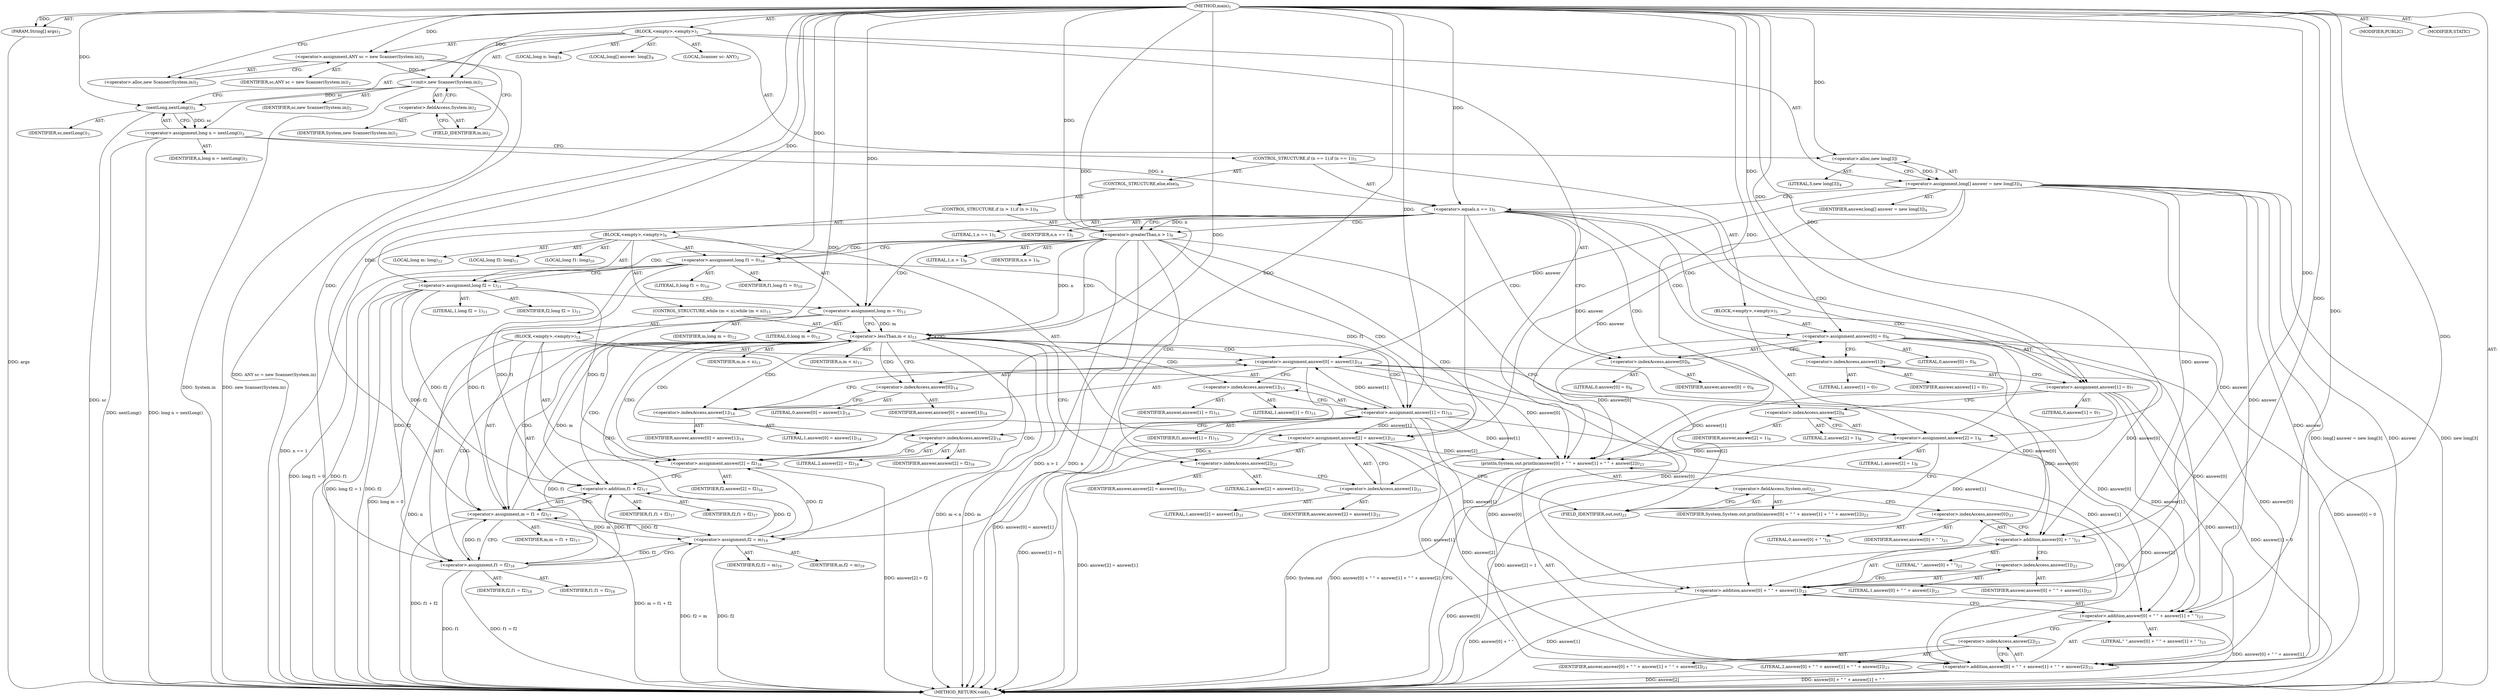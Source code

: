 digraph "main" {  
"19" [label = <(METHOD,main)<SUB>1</SUB>> ]
"20" [label = <(PARAM,String[] args)<SUB>1</SUB>> ]
"21" [label = <(BLOCK,&lt;empty&gt;,&lt;empty&gt;)<SUB>1</SUB>> ]
"4" [label = <(LOCAL,Scanner sc: ANY)<SUB>2</SUB>> ]
"22" [label = <(&lt;operator&gt;.assignment,ANY sc = new Scanner(System.in))<SUB>2</SUB>> ]
"23" [label = <(IDENTIFIER,sc,ANY sc = new Scanner(System.in))<SUB>2</SUB>> ]
"24" [label = <(&lt;operator&gt;.alloc,new Scanner(System.in))<SUB>2</SUB>> ]
"25" [label = <(&lt;init&gt;,new Scanner(System.in))<SUB>2</SUB>> ]
"3" [label = <(IDENTIFIER,sc,new Scanner(System.in))<SUB>2</SUB>> ]
"26" [label = <(&lt;operator&gt;.fieldAccess,System.in)<SUB>2</SUB>> ]
"27" [label = <(IDENTIFIER,System,new Scanner(System.in))<SUB>2</SUB>> ]
"28" [label = <(FIELD_IDENTIFIER,in,in)<SUB>2</SUB>> ]
"29" [label = <(LOCAL,long n: long)<SUB>3</SUB>> ]
"30" [label = <(&lt;operator&gt;.assignment,long n = nextLong())<SUB>3</SUB>> ]
"31" [label = <(IDENTIFIER,n,long n = nextLong())<SUB>3</SUB>> ]
"32" [label = <(nextLong,nextLong())<SUB>3</SUB>> ]
"33" [label = <(IDENTIFIER,sc,nextLong())<SUB>3</SUB>> ]
"34" [label = <(LOCAL,long[] answer: long[])<SUB>4</SUB>> ]
"35" [label = <(&lt;operator&gt;.assignment,long[] answer = new long[3])<SUB>4</SUB>> ]
"36" [label = <(IDENTIFIER,answer,long[] answer = new long[3])<SUB>4</SUB>> ]
"37" [label = <(&lt;operator&gt;.alloc,new long[3])> ]
"38" [label = <(LITERAL,3,new long[3])<SUB>4</SUB>> ]
"39" [label = <(CONTROL_STRUCTURE,if (n == 1),if (n == 1))<SUB>5</SUB>> ]
"40" [label = <(&lt;operator&gt;.equals,n == 1)<SUB>5</SUB>> ]
"41" [label = <(IDENTIFIER,n,n == 1)<SUB>5</SUB>> ]
"42" [label = <(LITERAL,1,n == 1)<SUB>5</SUB>> ]
"43" [label = <(BLOCK,&lt;empty&gt;,&lt;empty&gt;)<SUB>5</SUB>> ]
"44" [label = <(&lt;operator&gt;.assignment,answer[0] = 0)<SUB>6</SUB>> ]
"45" [label = <(&lt;operator&gt;.indexAccess,answer[0])<SUB>6</SUB>> ]
"46" [label = <(IDENTIFIER,answer,answer[0] = 0)<SUB>6</SUB>> ]
"47" [label = <(LITERAL,0,answer[0] = 0)<SUB>6</SUB>> ]
"48" [label = <(LITERAL,0,answer[0] = 0)<SUB>6</SUB>> ]
"49" [label = <(&lt;operator&gt;.assignment,answer[1] = 0)<SUB>7</SUB>> ]
"50" [label = <(&lt;operator&gt;.indexAccess,answer[1])<SUB>7</SUB>> ]
"51" [label = <(IDENTIFIER,answer,answer[1] = 0)<SUB>7</SUB>> ]
"52" [label = <(LITERAL,1,answer[1] = 0)<SUB>7</SUB>> ]
"53" [label = <(LITERAL,0,answer[1] = 0)<SUB>7</SUB>> ]
"54" [label = <(&lt;operator&gt;.assignment,answer[2] = 1)<SUB>8</SUB>> ]
"55" [label = <(&lt;operator&gt;.indexAccess,answer[2])<SUB>8</SUB>> ]
"56" [label = <(IDENTIFIER,answer,answer[2] = 1)<SUB>8</SUB>> ]
"57" [label = <(LITERAL,2,answer[2] = 1)<SUB>8</SUB>> ]
"58" [label = <(LITERAL,1,answer[2] = 1)<SUB>8</SUB>> ]
"59" [label = <(CONTROL_STRUCTURE,else,else)<SUB>9</SUB>> ]
"60" [label = <(CONTROL_STRUCTURE,if (n &gt; 1),if (n &gt; 1))<SUB>9</SUB>> ]
"61" [label = <(&lt;operator&gt;.greaterThan,n &gt; 1)<SUB>9</SUB>> ]
"62" [label = <(IDENTIFIER,n,n &gt; 1)<SUB>9</SUB>> ]
"63" [label = <(LITERAL,1,n &gt; 1)<SUB>9</SUB>> ]
"64" [label = <(BLOCK,&lt;empty&gt;,&lt;empty&gt;)<SUB>9</SUB>> ]
"65" [label = <(LOCAL,long f1: long)<SUB>10</SUB>> ]
"66" [label = <(&lt;operator&gt;.assignment,long f1 = 0)<SUB>10</SUB>> ]
"67" [label = <(IDENTIFIER,f1,long f1 = 0)<SUB>10</SUB>> ]
"68" [label = <(LITERAL,0,long f1 = 0)<SUB>10</SUB>> ]
"69" [label = <(LOCAL,long f2: long)<SUB>11</SUB>> ]
"70" [label = <(&lt;operator&gt;.assignment,long f2 = 1)<SUB>11</SUB>> ]
"71" [label = <(IDENTIFIER,f2,long f2 = 1)<SUB>11</SUB>> ]
"72" [label = <(LITERAL,1,long f2 = 1)<SUB>11</SUB>> ]
"73" [label = <(LOCAL,long m: long)<SUB>12</SUB>> ]
"74" [label = <(&lt;operator&gt;.assignment,long m = 0)<SUB>12</SUB>> ]
"75" [label = <(IDENTIFIER,m,long m = 0)<SUB>12</SUB>> ]
"76" [label = <(LITERAL,0,long m = 0)<SUB>12</SUB>> ]
"77" [label = <(CONTROL_STRUCTURE,while (m &lt; n),while (m &lt; n))<SUB>13</SUB>> ]
"78" [label = <(&lt;operator&gt;.lessThan,m &lt; n)<SUB>13</SUB>> ]
"79" [label = <(IDENTIFIER,m,m &lt; n)<SUB>13</SUB>> ]
"80" [label = <(IDENTIFIER,n,m &lt; n)<SUB>13</SUB>> ]
"81" [label = <(BLOCK,&lt;empty&gt;,&lt;empty&gt;)<SUB>13</SUB>> ]
"82" [label = <(&lt;operator&gt;.assignment,answer[0] = answer[1])<SUB>14</SUB>> ]
"83" [label = <(&lt;operator&gt;.indexAccess,answer[0])<SUB>14</SUB>> ]
"84" [label = <(IDENTIFIER,answer,answer[0] = answer[1])<SUB>14</SUB>> ]
"85" [label = <(LITERAL,0,answer[0] = answer[1])<SUB>14</SUB>> ]
"86" [label = <(&lt;operator&gt;.indexAccess,answer[1])<SUB>14</SUB>> ]
"87" [label = <(IDENTIFIER,answer,answer[0] = answer[1])<SUB>14</SUB>> ]
"88" [label = <(LITERAL,1,answer[0] = answer[1])<SUB>14</SUB>> ]
"89" [label = <(&lt;operator&gt;.assignment,answer[1] = f1)<SUB>15</SUB>> ]
"90" [label = <(&lt;operator&gt;.indexAccess,answer[1])<SUB>15</SUB>> ]
"91" [label = <(IDENTIFIER,answer,answer[1] = f1)<SUB>15</SUB>> ]
"92" [label = <(LITERAL,1,answer[1] = f1)<SUB>15</SUB>> ]
"93" [label = <(IDENTIFIER,f1,answer[1] = f1)<SUB>15</SUB>> ]
"94" [label = <(&lt;operator&gt;.assignment,answer[2] = f2)<SUB>16</SUB>> ]
"95" [label = <(&lt;operator&gt;.indexAccess,answer[2])<SUB>16</SUB>> ]
"96" [label = <(IDENTIFIER,answer,answer[2] = f2)<SUB>16</SUB>> ]
"97" [label = <(LITERAL,2,answer[2] = f2)<SUB>16</SUB>> ]
"98" [label = <(IDENTIFIER,f2,answer[2] = f2)<SUB>16</SUB>> ]
"99" [label = <(&lt;operator&gt;.assignment,m = f1 + f2)<SUB>17</SUB>> ]
"100" [label = <(IDENTIFIER,m,m = f1 + f2)<SUB>17</SUB>> ]
"101" [label = <(&lt;operator&gt;.addition,f1 + f2)<SUB>17</SUB>> ]
"102" [label = <(IDENTIFIER,f1,f1 + f2)<SUB>17</SUB>> ]
"103" [label = <(IDENTIFIER,f2,f1 + f2)<SUB>17</SUB>> ]
"104" [label = <(&lt;operator&gt;.assignment,f1 = f2)<SUB>18</SUB>> ]
"105" [label = <(IDENTIFIER,f1,f1 = f2)<SUB>18</SUB>> ]
"106" [label = <(IDENTIFIER,f2,f1 = f2)<SUB>18</SUB>> ]
"107" [label = <(&lt;operator&gt;.assignment,f2 = m)<SUB>19</SUB>> ]
"108" [label = <(IDENTIFIER,f2,f2 = m)<SUB>19</SUB>> ]
"109" [label = <(IDENTIFIER,m,f2 = m)<SUB>19</SUB>> ]
"110" [label = <(&lt;operator&gt;.assignment,answer[2] = answer[1])<SUB>21</SUB>> ]
"111" [label = <(&lt;operator&gt;.indexAccess,answer[2])<SUB>21</SUB>> ]
"112" [label = <(IDENTIFIER,answer,answer[2] = answer[1])<SUB>21</SUB>> ]
"113" [label = <(LITERAL,2,answer[2] = answer[1])<SUB>21</SUB>> ]
"114" [label = <(&lt;operator&gt;.indexAccess,answer[1])<SUB>21</SUB>> ]
"115" [label = <(IDENTIFIER,answer,answer[2] = answer[1])<SUB>21</SUB>> ]
"116" [label = <(LITERAL,1,answer[2] = answer[1])<SUB>21</SUB>> ]
"117" [label = <(println,System.out.println(answer[0] + &quot; &quot; + answer[1] + &quot; &quot; + answer[2]))<SUB>23</SUB>> ]
"118" [label = <(&lt;operator&gt;.fieldAccess,System.out)<SUB>23</SUB>> ]
"119" [label = <(IDENTIFIER,System,System.out.println(answer[0] + &quot; &quot; + answer[1] + &quot; &quot; + answer[2]))<SUB>23</SUB>> ]
"120" [label = <(FIELD_IDENTIFIER,out,out)<SUB>23</SUB>> ]
"121" [label = <(&lt;operator&gt;.addition,answer[0] + &quot; &quot; + answer[1] + &quot; &quot; + answer[2])<SUB>23</SUB>> ]
"122" [label = <(&lt;operator&gt;.addition,answer[0] + &quot; &quot; + answer[1] + &quot; &quot;)<SUB>23</SUB>> ]
"123" [label = <(&lt;operator&gt;.addition,answer[0] + &quot; &quot; + answer[1])<SUB>23</SUB>> ]
"124" [label = <(&lt;operator&gt;.addition,answer[0] + &quot; &quot;)<SUB>23</SUB>> ]
"125" [label = <(&lt;operator&gt;.indexAccess,answer[0])<SUB>23</SUB>> ]
"126" [label = <(IDENTIFIER,answer,answer[0] + &quot; &quot;)<SUB>23</SUB>> ]
"127" [label = <(LITERAL,0,answer[0] + &quot; &quot;)<SUB>23</SUB>> ]
"128" [label = <(LITERAL,&quot; &quot;,answer[0] + &quot; &quot;)<SUB>23</SUB>> ]
"129" [label = <(&lt;operator&gt;.indexAccess,answer[1])<SUB>23</SUB>> ]
"130" [label = <(IDENTIFIER,answer,answer[0] + &quot; &quot; + answer[1])<SUB>23</SUB>> ]
"131" [label = <(LITERAL,1,answer[0] + &quot; &quot; + answer[1])<SUB>23</SUB>> ]
"132" [label = <(LITERAL,&quot; &quot;,answer[0] + &quot; &quot; + answer[1] + &quot; &quot;)<SUB>23</SUB>> ]
"133" [label = <(&lt;operator&gt;.indexAccess,answer[2])<SUB>23</SUB>> ]
"134" [label = <(IDENTIFIER,answer,answer[0] + &quot; &quot; + answer[1] + &quot; &quot; + answer[2])<SUB>23</SUB>> ]
"135" [label = <(LITERAL,2,answer[0] + &quot; &quot; + answer[1] + &quot; &quot; + answer[2])<SUB>23</SUB>> ]
"136" [label = <(MODIFIER,PUBLIC)> ]
"137" [label = <(MODIFIER,STATIC)> ]
"138" [label = <(METHOD_RETURN,void)<SUB>1</SUB>> ]
  "19" -> "20"  [ label = "AST: "] 
  "19" -> "21"  [ label = "AST: "] 
  "19" -> "136"  [ label = "AST: "] 
  "19" -> "137"  [ label = "AST: "] 
  "19" -> "138"  [ label = "AST: "] 
  "21" -> "4"  [ label = "AST: "] 
  "21" -> "22"  [ label = "AST: "] 
  "21" -> "25"  [ label = "AST: "] 
  "21" -> "29"  [ label = "AST: "] 
  "21" -> "30"  [ label = "AST: "] 
  "21" -> "34"  [ label = "AST: "] 
  "21" -> "35"  [ label = "AST: "] 
  "21" -> "39"  [ label = "AST: "] 
  "21" -> "117"  [ label = "AST: "] 
  "22" -> "23"  [ label = "AST: "] 
  "22" -> "24"  [ label = "AST: "] 
  "25" -> "3"  [ label = "AST: "] 
  "25" -> "26"  [ label = "AST: "] 
  "26" -> "27"  [ label = "AST: "] 
  "26" -> "28"  [ label = "AST: "] 
  "30" -> "31"  [ label = "AST: "] 
  "30" -> "32"  [ label = "AST: "] 
  "32" -> "33"  [ label = "AST: "] 
  "35" -> "36"  [ label = "AST: "] 
  "35" -> "37"  [ label = "AST: "] 
  "37" -> "38"  [ label = "AST: "] 
  "39" -> "40"  [ label = "AST: "] 
  "39" -> "43"  [ label = "AST: "] 
  "39" -> "59"  [ label = "AST: "] 
  "40" -> "41"  [ label = "AST: "] 
  "40" -> "42"  [ label = "AST: "] 
  "43" -> "44"  [ label = "AST: "] 
  "43" -> "49"  [ label = "AST: "] 
  "43" -> "54"  [ label = "AST: "] 
  "44" -> "45"  [ label = "AST: "] 
  "44" -> "48"  [ label = "AST: "] 
  "45" -> "46"  [ label = "AST: "] 
  "45" -> "47"  [ label = "AST: "] 
  "49" -> "50"  [ label = "AST: "] 
  "49" -> "53"  [ label = "AST: "] 
  "50" -> "51"  [ label = "AST: "] 
  "50" -> "52"  [ label = "AST: "] 
  "54" -> "55"  [ label = "AST: "] 
  "54" -> "58"  [ label = "AST: "] 
  "55" -> "56"  [ label = "AST: "] 
  "55" -> "57"  [ label = "AST: "] 
  "59" -> "60"  [ label = "AST: "] 
  "60" -> "61"  [ label = "AST: "] 
  "60" -> "64"  [ label = "AST: "] 
  "61" -> "62"  [ label = "AST: "] 
  "61" -> "63"  [ label = "AST: "] 
  "64" -> "65"  [ label = "AST: "] 
  "64" -> "66"  [ label = "AST: "] 
  "64" -> "69"  [ label = "AST: "] 
  "64" -> "70"  [ label = "AST: "] 
  "64" -> "73"  [ label = "AST: "] 
  "64" -> "74"  [ label = "AST: "] 
  "64" -> "77"  [ label = "AST: "] 
  "64" -> "110"  [ label = "AST: "] 
  "66" -> "67"  [ label = "AST: "] 
  "66" -> "68"  [ label = "AST: "] 
  "70" -> "71"  [ label = "AST: "] 
  "70" -> "72"  [ label = "AST: "] 
  "74" -> "75"  [ label = "AST: "] 
  "74" -> "76"  [ label = "AST: "] 
  "77" -> "78"  [ label = "AST: "] 
  "77" -> "81"  [ label = "AST: "] 
  "78" -> "79"  [ label = "AST: "] 
  "78" -> "80"  [ label = "AST: "] 
  "81" -> "82"  [ label = "AST: "] 
  "81" -> "89"  [ label = "AST: "] 
  "81" -> "94"  [ label = "AST: "] 
  "81" -> "99"  [ label = "AST: "] 
  "81" -> "104"  [ label = "AST: "] 
  "81" -> "107"  [ label = "AST: "] 
  "82" -> "83"  [ label = "AST: "] 
  "82" -> "86"  [ label = "AST: "] 
  "83" -> "84"  [ label = "AST: "] 
  "83" -> "85"  [ label = "AST: "] 
  "86" -> "87"  [ label = "AST: "] 
  "86" -> "88"  [ label = "AST: "] 
  "89" -> "90"  [ label = "AST: "] 
  "89" -> "93"  [ label = "AST: "] 
  "90" -> "91"  [ label = "AST: "] 
  "90" -> "92"  [ label = "AST: "] 
  "94" -> "95"  [ label = "AST: "] 
  "94" -> "98"  [ label = "AST: "] 
  "95" -> "96"  [ label = "AST: "] 
  "95" -> "97"  [ label = "AST: "] 
  "99" -> "100"  [ label = "AST: "] 
  "99" -> "101"  [ label = "AST: "] 
  "101" -> "102"  [ label = "AST: "] 
  "101" -> "103"  [ label = "AST: "] 
  "104" -> "105"  [ label = "AST: "] 
  "104" -> "106"  [ label = "AST: "] 
  "107" -> "108"  [ label = "AST: "] 
  "107" -> "109"  [ label = "AST: "] 
  "110" -> "111"  [ label = "AST: "] 
  "110" -> "114"  [ label = "AST: "] 
  "111" -> "112"  [ label = "AST: "] 
  "111" -> "113"  [ label = "AST: "] 
  "114" -> "115"  [ label = "AST: "] 
  "114" -> "116"  [ label = "AST: "] 
  "117" -> "118"  [ label = "AST: "] 
  "117" -> "121"  [ label = "AST: "] 
  "118" -> "119"  [ label = "AST: "] 
  "118" -> "120"  [ label = "AST: "] 
  "121" -> "122"  [ label = "AST: "] 
  "121" -> "133"  [ label = "AST: "] 
  "122" -> "123"  [ label = "AST: "] 
  "122" -> "132"  [ label = "AST: "] 
  "123" -> "124"  [ label = "AST: "] 
  "123" -> "129"  [ label = "AST: "] 
  "124" -> "125"  [ label = "AST: "] 
  "124" -> "128"  [ label = "AST: "] 
  "125" -> "126"  [ label = "AST: "] 
  "125" -> "127"  [ label = "AST: "] 
  "129" -> "130"  [ label = "AST: "] 
  "129" -> "131"  [ label = "AST: "] 
  "133" -> "134"  [ label = "AST: "] 
  "133" -> "135"  [ label = "AST: "] 
  "22" -> "28"  [ label = "CFG: "] 
  "25" -> "32"  [ label = "CFG: "] 
  "30" -> "37"  [ label = "CFG: "] 
  "35" -> "40"  [ label = "CFG: "] 
  "117" -> "138"  [ label = "CFG: "] 
  "24" -> "22"  [ label = "CFG: "] 
  "26" -> "25"  [ label = "CFG: "] 
  "32" -> "30"  [ label = "CFG: "] 
  "37" -> "35"  [ label = "CFG: "] 
  "40" -> "45"  [ label = "CFG: "] 
  "40" -> "61"  [ label = "CFG: "] 
  "118" -> "125"  [ label = "CFG: "] 
  "121" -> "117"  [ label = "CFG: "] 
  "28" -> "26"  [ label = "CFG: "] 
  "44" -> "50"  [ label = "CFG: "] 
  "49" -> "55"  [ label = "CFG: "] 
  "54" -> "120"  [ label = "CFG: "] 
  "120" -> "118"  [ label = "CFG: "] 
  "122" -> "133"  [ label = "CFG: "] 
  "133" -> "121"  [ label = "CFG: "] 
  "45" -> "44"  [ label = "CFG: "] 
  "50" -> "49"  [ label = "CFG: "] 
  "55" -> "54"  [ label = "CFG: "] 
  "61" -> "66"  [ label = "CFG: "] 
  "61" -> "120"  [ label = "CFG: "] 
  "123" -> "122"  [ label = "CFG: "] 
  "66" -> "70"  [ label = "CFG: "] 
  "70" -> "74"  [ label = "CFG: "] 
  "74" -> "78"  [ label = "CFG: "] 
  "110" -> "120"  [ label = "CFG: "] 
  "124" -> "129"  [ label = "CFG: "] 
  "129" -> "123"  [ label = "CFG: "] 
  "78" -> "83"  [ label = "CFG: "] 
  "78" -> "111"  [ label = "CFG: "] 
  "111" -> "114"  [ label = "CFG: "] 
  "114" -> "110"  [ label = "CFG: "] 
  "125" -> "124"  [ label = "CFG: "] 
  "82" -> "90"  [ label = "CFG: "] 
  "89" -> "95"  [ label = "CFG: "] 
  "94" -> "101"  [ label = "CFG: "] 
  "99" -> "104"  [ label = "CFG: "] 
  "104" -> "107"  [ label = "CFG: "] 
  "107" -> "78"  [ label = "CFG: "] 
  "83" -> "86"  [ label = "CFG: "] 
  "86" -> "82"  [ label = "CFG: "] 
  "90" -> "89"  [ label = "CFG: "] 
  "95" -> "94"  [ label = "CFG: "] 
  "101" -> "99"  [ label = "CFG: "] 
  "19" -> "24"  [ label = "CFG: "] 
  "20" -> "138"  [ label = "DDG: args"] 
  "22" -> "138"  [ label = "DDG: ANY sc = new Scanner(System.in)"] 
  "25" -> "138"  [ label = "DDG: System.in"] 
  "25" -> "138"  [ label = "DDG: new Scanner(System.in)"] 
  "32" -> "138"  [ label = "DDG: sc"] 
  "30" -> "138"  [ label = "DDG: nextLong()"] 
  "30" -> "138"  [ label = "DDG: long n = nextLong()"] 
  "35" -> "138"  [ label = "DDG: answer"] 
  "35" -> "138"  [ label = "DDG: new long[3]"] 
  "35" -> "138"  [ label = "DDG: long[] answer = new long[3]"] 
  "40" -> "138"  [ label = "DDG: n"] 
  "40" -> "138"  [ label = "DDG: n == 1"] 
  "61" -> "138"  [ label = "DDG: n"] 
  "61" -> "138"  [ label = "DDG: n &gt; 1"] 
  "66" -> "138"  [ label = "DDG: f1"] 
  "66" -> "138"  [ label = "DDG: long f1 = 0"] 
  "70" -> "138"  [ label = "DDG: f2"] 
  "70" -> "138"  [ label = "DDG: long f2 = 1"] 
  "74" -> "138"  [ label = "DDG: long m = 0"] 
  "78" -> "138"  [ label = "DDG: m"] 
  "78" -> "138"  [ label = "DDG: n"] 
  "78" -> "138"  [ label = "DDG: m &lt; n"] 
  "110" -> "138"  [ label = "DDG: answer[2] = answer[1]"] 
  "82" -> "138"  [ label = "DDG: answer[0] = answer[1]"] 
  "89" -> "138"  [ label = "DDG: answer[1] = f1"] 
  "94" -> "138"  [ label = "DDG: answer[2] = f2"] 
  "99" -> "138"  [ label = "DDG: f1 + f2"] 
  "99" -> "138"  [ label = "DDG: m = f1 + f2"] 
  "104" -> "138"  [ label = "DDG: f1"] 
  "104" -> "138"  [ label = "DDG: f1 = f2"] 
  "107" -> "138"  [ label = "DDG: f2"] 
  "107" -> "138"  [ label = "DDG: f2 = m"] 
  "44" -> "138"  [ label = "DDG: answer[0] = 0"] 
  "49" -> "138"  [ label = "DDG: answer[1] = 0"] 
  "54" -> "138"  [ label = "DDG: answer[2] = 1"] 
  "117" -> "138"  [ label = "DDG: System.out"] 
  "124" -> "138"  [ label = "DDG: answer[0]"] 
  "123" -> "138"  [ label = "DDG: answer[0] + &quot; &quot;"] 
  "123" -> "138"  [ label = "DDG: answer[1]"] 
  "122" -> "138"  [ label = "DDG: answer[0] + &quot; &quot; + answer[1]"] 
  "121" -> "138"  [ label = "DDG: answer[0] + &quot; &quot; + answer[1] + &quot; &quot;"] 
  "121" -> "138"  [ label = "DDG: answer[2]"] 
  "117" -> "138"  [ label = "DDG: answer[0] + &quot; &quot; + answer[1] + &quot; &quot; + answer[2]"] 
  "19" -> "20"  [ label = "DDG: "] 
  "19" -> "22"  [ label = "DDG: "] 
  "32" -> "30"  [ label = "DDG: sc"] 
  "37" -> "35"  [ label = "DDG: 3"] 
  "22" -> "25"  [ label = "DDG: sc"] 
  "19" -> "25"  [ label = "DDG: "] 
  "35" -> "117"  [ label = "DDG: answer"] 
  "82" -> "117"  [ label = "DDG: answer[0]"] 
  "44" -> "117"  [ label = "DDG: answer[0]"] 
  "19" -> "117"  [ label = "DDG: "] 
  "49" -> "117"  [ label = "DDG: answer[1]"] 
  "89" -> "117"  [ label = "DDG: answer[1]"] 
  "110" -> "117"  [ label = "DDG: answer[2]"] 
  "54" -> "117"  [ label = "DDG: answer[2]"] 
  "25" -> "32"  [ label = "DDG: sc"] 
  "19" -> "32"  [ label = "DDG: "] 
  "19" -> "37"  [ label = "DDG: "] 
  "30" -> "40"  [ label = "DDG: n"] 
  "19" -> "40"  [ label = "DDG: "] 
  "19" -> "44"  [ label = "DDG: "] 
  "19" -> "49"  [ label = "DDG: "] 
  "19" -> "54"  [ label = "DDG: "] 
  "35" -> "121"  [ label = "DDG: answer"] 
  "82" -> "121"  [ label = "DDG: answer[0]"] 
  "44" -> "121"  [ label = "DDG: answer[0]"] 
  "19" -> "121"  [ label = "DDG: "] 
  "49" -> "121"  [ label = "DDG: answer[1]"] 
  "89" -> "121"  [ label = "DDG: answer[1]"] 
  "110" -> "121"  [ label = "DDG: answer[2]"] 
  "54" -> "121"  [ label = "DDG: answer[2]"] 
  "35" -> "122"  [ label = "DDG: answer"] 
  "82" -> "122"  [ label = "DDG: answer[0]"] 
  "44" -> "122"  [ label = "DDG: answer[0]"] 
  "19" -> "122"  [ label = "DDG: "] 
  "49" -> "122"  [ label = "DDG: answer[1]"] 
  "89" -> "122"  [ label = "DDG: answer[1]"] 
  "40" -> "61"  [ label = "DDG: n"] 
  "19" -> "61"  [ label = "DDG: "] 
  "19" -> "66"  [ label = "DDG: "] 
  "19" -> "70"  [ label = "DDG: "] 
  "19" -> "74"  [ label = "DDG: "] 
  "35" -> "110"  [ label = "DDG: answer"] 
  "89" -> "110"  [ label = "DDG: answer[1]"] 
  "35" -> "123"  [ label = "DDG: answer"] 
  "82" -> "123"  [ label = "DDG: answer[0]"] 
  "44" -> "123"  [ label = "DDG: answer[0]"] 
  "19" -> "123"  [ label = "DDG: "] 
  "49" -> "123"  [ label = "DDG: answer[1]"] 
  "89" -> "123"  [ label = "DDG: answer[1]"] 
  "35" -> "124"  [ label = "DDG: answer"] 
  "82" -> "124"  [ label = "DDG: answer[0]"] 
  "44" -> "124"  [ label = "DDG: answer[0]"] 
  "19" -> "124"  [ label = "DDG: "] 
  "74" -> "78"  [ label = "DDG: m"] 
  "19" -> "78"  [ label = "DDG: "] 
  "99" -> "78"  [ label = "DDG: m"] 
  "61" -> "78"  [ label = "DDG: n"] 
  "35" -> "82"  [ label = "DDG: answer"] 
  "89" -> "82"  [ label = "DDG: answer[1]"] 
  "66" -> "89"  [ label = "DDG: f1"] 
  "104" -> "89"  [ label = "DDG: f1"] 
  "19" -> "89"  [ label = "DDG: "] 
  "70" -> "94"  [ label = "DDG: f2"] 
  "107" -> "94"  [ label = "DDG: f2"] 
  "19" -> "94"  [ label = "DDG: "] 
  "19" -> "99"  [ label = "DDG: "] 
  "66" -> "99"  [ label = "DDG: f1"] 
  "104" -> "99"  [ label = "DDG: f1"] 
  "70" -> "99"  [ label = "DDG: f2"] 
  "107" -> "99"  [ label = "DDG: f2"] 
  "19" -> "104"  [ label = "DDG: "] 
  "70" -> "104"  [ label = "DDG: f2"] 
  "107" -> "104"  [ label = "DDG: f2"] 
  "99" -> "107"  [ label = "DDG: m"] 
  "19" -> "107"  [ label = "DDG: "] 
  "19" -> "101"  [ label = "DDG: "] 
  "66" -> "101"  [ label = "DDG: f1"] 
  "104" -> "101"  [ label = "DDG: f1"] 
  "70" -> "101"  [ label = "DDG: f2"] 
  "107" -> "101"  [ label = "DDG: f2"] 
  "40" -> "49"  [ label = "CDG: "] 
  "40" -> "45"  [ label = "CDG: "] 
  "40" -> "50"  [ label = "CDG: "] 
  "40" -> "44"  [ label = "CDG: "] 
  "40" -> "54"  [ label = "CDG: "] 
  "40" -> "61"  [ label = "CDG: "] 
  "40" -> "55"  [ label = "CDG: "] 
  "61" -> "66"  [ label = "CDG: "] 
  "61" -> "114"  [ label = "CDG: "] 
  "61" -> "74"  [ label = "CDG: "] 
  "61" -> "70"  [ label = "CDG: "] 
  "61" -> "110"  [ label = "CDG: "] 
  "61" -> "78"  [ label = "CDG: "] 
  "61" -> "111"  [ label = "CDG: "] 
  "78" -> "107"  [ label = "CDG: "] 
  "78" -> "94"  [ label = "CDG: "] 
  "78" -> "89"  [ label = "CDG: "] 
  "78" -> "99"  [ label = "CDG: "] 
  "78" -> "104"  [ label = "CDG: "] 
  "78" -> "95"  [ label = "CDG: "] 
  "78" -> "82"  [ label = "CDG: "] 
  "78" -> "101"  [ label = "CDG: "] 
  "78" -> "90"  [ label = "CDG: "] 
  "78" -> "83"  [ label = "CDG: "] 
  "78" -> "78"  [ label = "CDG: "] 
  "78" -> "86"  [ label = "CDG: "] 
}

